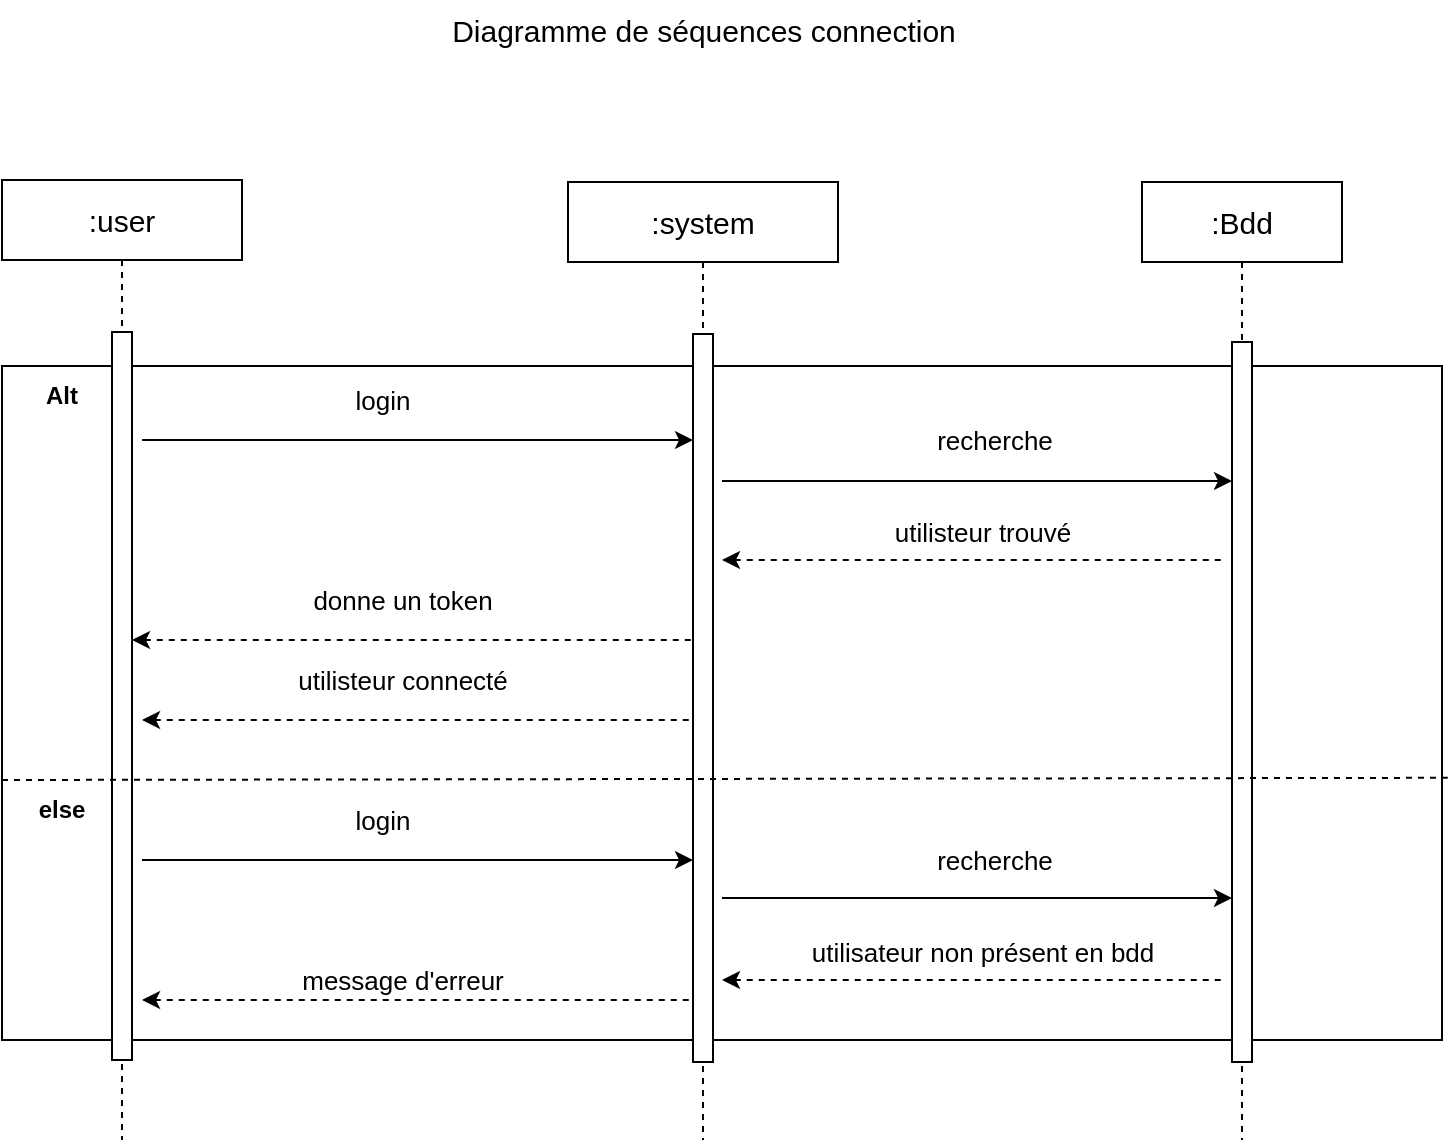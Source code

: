 <mxfile version="24.2.0" type="device">
  <diagram name="Page-1" id="2YBvvXClWsGukQMizWep">
    <mxGraphModel dx="1364" dy="759" grid="1" gridSize="10" guides="1" tooltips="1" connect="1" arrows="1" fold="1" page="1" pageScale="1" pageWidth="850" pageHeight="1100" math="0" shadow="0">
      <root>
        <mxCell id="0" />
        <mxCell id="1" parent="0" />
        <mxCell id="0C-G54YOIwX8pN_zbaVP-4" value="" style="rounded=0;whiteSpace=wrap;html=1;" vertex="1" parent="1">
          <mxGeometry x="40" y="213" width="720" height="337" as="geometry" />
        </mxCell>
        <mxCell id="0C-G54YOIwX8pN_zbaVP-11" value="" style="endArrow=classic;html=1;rounded=0;" edge="1" parent="1">
          <mxGeometry width="50" height="50" relative="1" as="geometry">
            <mxPoint x="110" y="250" as="sourcePoint" />
            <mxPoint x="385.5" y="250" as="targetPoint" />
          </mxGeometry>
        </mxCell>
        <mxCell id="0C-G54YOIwX8pN_zbaVP-13" value="&lt;font style=&quot;font-size: 13px;&quot;&gt;login&lt;/font&gt;" style="edgeLabel;html=1;align=center;verticalAlign=middle;resizable=0;points=[];" vertex="1" connectable="0" parent="0C-G54YOIwX8pN_zbaVP-11">
          <mxGeometry x="-0.103" y="3" relative="1" as="geometry">
            <mxPoint x="-4" y="-17" as="offset" />
          </mxGeometry>
        </mxCell>
        <mxCell id="0C-G54YOIwX8pN_zbaVP-15" value="&lt;span style=&quot;font-size: 13px;&quot;&gt;recherche&lt;/span&gt;" style="edgeLabel;html=1;align=center;verticalAlign=middle;resizable=0;points=[];" vertex="1" connectable="0" parent="0C-G54YOIwX8pN_zbaVP-11">
          <mxGeometry x="-0.103" y="3" relative="1" as="geometry">
            <mxPoint x="302" y="3" as="offset" />
          </mxGeometry>
        </mxCell>
        <mxCell id="0C-G54YOIwX8pN_zbaVP-18" value="&lt;span style=&quot;font-size: 13px;&quot;&gt;utilisteur trouvé&lt;/span&gt;" style="edgeLabel;html=1;align=center;verticalAlign=middle;resizable=0;points=[];" vertex="1" connectable="0" parent="0C-G54YOIwX8pN_zbaVP-11">
          <mxGeometry x="-0.103" y="3" relative="1" as="geometry">
            <mxPoint x="296" y="49" as="offset" />
          </mxGeometry>
        </mxCell>
        <mxCell id="0C-G54YOIwX8pN_zbaVP-19" value="&lt;span style=&quot;font-size: 13px;&quot;&gt;donne un token&lt;/span&gt;" style="edgeLabel;html=1;align=center;verticalAlign=middle;resizable=0;points=[];" vertex="1" connectable="0" parent="0C-G54YOIwX8pN_zbaVP-11">
          <mxGeometry x="-0.103" y="3" relative="1" as="geometry">
            <mxPoint x="6" y="83" as="offset" />
          </mxGeometry>
        </mxCell>
        <mxCell id="0C-G54YOIwX8pN_zbaVP-22" value="&lt;span style=&quot;font-size: 13px;&quot;&gt;utilisteur connecté&lt;/span&gt;" style="edgeLabel;html=1;align=center;verticalAlign=middle;resizable=0;points=[];" vertex="1" connectable="0" parent="0C-G54YOIwX8pN_zbaVP-11">
          <mxGeometry x="-0.103" y="3" relative="1" as="geometry">
            <mxPoint x="6" y="123" as="offset" />
          </mxGeometry>
        </mxCell>
        <mxCell id="0C-G54YOIwX8pN_zbaVP-60" value="&lt;span style=&quot;font-size: 13px;&quot;&gt;message d&#39;erreur&lt;/span&gt;" style="edgeLabel;html=1;align=center;verticalAlign=middle;resizable=0;points=[];" vertex="1" connectable="0" parent="0C-G54YOIwX8pN_zbaVP-11">
          <mxGeometry x="-0.103" y="3" relative="1" as="geometry">
            <mxPoint x="6" y="273" as="offset" />
          </mxGeometry>
        </mxCell>
        <mxCell id="0C-G54YOIwX8pN_zbaVP-12" value="" style="endArrow=classic;html=1;rounded=0;" edge="1" parent="1">
          <mxGeometry width="50" height="50" relative="1" as="geometry">
            <mxPoint x="400" y="270.5" as="sourcePoint" />
            <mxPoint x="655" y="270.5" as="targetPoint" />
            <Array as="points">
              <mxPoint x="485" y="270.5" />
            </Array>
          </mxGeometry>
        </mxCell>
        <mxCell id="0C-G54YOIwX8pN_zbaVP-16" value="" style="endArrow=none;dashed=1;html=1;rounded=0;startArrow=classic;startFill=1;" edge="1" parent="1">
          <mxGeometry width="50" height="50" relative="1" as="geometry">
            <mxPoint x="105" y="350" as="sourcePoint" />
            <mxPoint x="385.5" y="350" as="targetPoint" />
          </mxGeometry>
        </mxCell>
        <mxCell id="0C-G54YOIwX8pN_zbaVP-17" value="" style="endArrow=none;dashed=1;html=1;rounded=0;startArrow=classic;startFill=1;" edge="1" parent="1">
          <mxGeometry width="50" height="50" relative="1" as="geometry">
            <mxPoint x="400" y="310" as="sourcePoint" />
            <mxPoint x="650" y="310" as="targetPoint" />
          </mxGeometry>
        </mxCell>
        <mxCell id="0C-G54YOIwX8pN_zbaVP-21" value="" style="endArrow=none;dashed=1;html=1;rounded=0;startArrow=classic;startFill=1;" edge="1" parent="1">
          <mxGeometry width="50" height="50" relative="1" as="geometry">
            <mxPoint x="110" y="390" as="sourcePoint" />
            <mxPoint x="385.5" y="390" as="targetPoint" />
          </mxGeometry>
        </mxCell>
        <mxCell id="0C-G54YOIwX8pN_zbaVP-38" value="&lt;font style=&quot;font-size: 15px;&quot;&gt;:user&lt;/font&gt;" style="shape=umlLifeline;perimeter=lifelinePerimeter;whiteSpace=wrap;html=1;container=0;dropTarget=0;collapsible=0;recursiveResize=0;outlineConnect=0;portConstraint=eastwest;newEdgeStyle={&quot;edgeStyle&quot;:&quot;elbowEdgeStyle&quot;,&quot;elbow&quot;:&quot;vertical&quot;,&quot;curved&quot;:0,&quot;rounded&quot;:0};" vertex="1" parent="1">
          <mxGeometry x="40" y="120" width="120" height="480" as="geometry" />
        </mxCell>
        <mxCell id="0C-G54YOIwX8pN_zbaVP-39" value="" style="html=1;points=[];perimeter=orthogonalPerimeter;outlineConnect=0;targetShapes=umlLifeline;portConstraint=eastwest;newEdgeStyle={&quot;edgeStyle&quot;:&quot;elbowEdgeStyle&quot;,&quot;elbow&quot;:&quot;vertical&quot;,&quot;curved&quot;:0,&quot;rounded&quot;:0};" vertex="1" parent="0C-G54YOIwX8pN_zbaVP-38">
          <mxGeometry x="55" y="76" width="10" height="364" as="geometry" />
        </mxCell>
        <mxCell id="0C-G54YOIwX8pN_zbaVP-41" value="&lt;font style=&quot;font-size: 15px;&quot;&gt;:system&lt;/font&gt;" style="shape=umlLifeline;perimeter=lifelinePerimeter;whiteSpace=wrap;html=1;container=0;dropTarget=0;collapsible=0;recursiveResize=0;outlineConnect=0;portConstraint=eastwest;newEdgeStyle={&quot;edgeStyle&quot;:&quot;elbowEdgeStyle&quot;,&quot;elbow&quot;:&quot;vertical&quot;,&quot;curved&quot;:0,&quot;rounded&quot;:0};" vertex="1" parent="1">
          <mxGeometry x="323" y="121" width="135" height="479" as="geometry" />
        </mxCell>
        <mxCell id="0C-G54YOIwX8pN_zbaVP-42" value="" style="html=1;points=[];perimeter=orthogonalPerimeter;outlineConnect=0;targetShapes=umlLifeline;portConstraint=eastwest;newEdgeStyle={&quot;edgeStyle&quot;:&quot;elbowEdgeStyle&quot;,&quot;elbow&quot;:&quot;vertical&quot;,&quot;curved&quot;:0,&quot;rounded&quot;:0};" vertex="1" parent="0C-G54YOIwX8pN_zbaVP-41">
          <mxGeometry x="62.5" y="76" width="10" height="364" as="geometry" />
        </mxCell>
        <mxCell id="0C-G54YOIwX8pN_zbaVP-44" value="&lt;font style=&quot;font-size: 15px;&quot;&gt;:Bdd&lt;/font&gt;" style="shape=umlLifeline;perimeter=lifelinePerimeter;whiteSpace=wrap;html=1;container=0;dropTarget=0;collapsible=0;recursiveResize=0;outlineConnect=0;portConstraint=eastwest;newEdgeStyle={&quot;edgeStyle&quot;:&quot;elbowEdgeStyle&quot;,&quot;elbow&quot;:&quot;vertical&quot;,&quot;curved&quot;:0,&quot;rounded&quot;:0};" vertex="1" parent="1">
          <mxGeometry x="610" y="121" width="100" height="479" as="geometry" />
        </mxCell>
        <mxCell id="0C-G54YOIwX8pN_zbaVP-45" value="" style="html=1;points=[];perimeter=orthogonalPerimeter;outlineConnect=0;targetShapes=umlLifeline;portConstraint=eastwest;newEdgeStyle={&quot;edgeStyle&quot;:&quot;elbowEdgeStyle&quot;,&quot;elbow&quot;:&quot;vertical&quot;,&quot;curved&quot;:0,&quot;rounded&quot;:0};" vertex="1" parent="0C-G54YOIwX8pN_zbaVP-44">
          <mxGeometry x="45" y="80" width="10" height="360" as="geometry" />
        </mxCell>
        <mxCell id="0C-G54YOIwX8pN_zbaVP-47" value="" style="endArrow=classic;html=1;rounded=0;" edge="1" parent="1">
          <mxGeometry width="50" height="50" relative="1" as="geometry">
            <mxPoint x="110" y="460" as="sourcePoint" />
            <mxPoint x="385.5" y="460" as="targetPoint" />
          </mxGeometry>
        </mxCell>
        <mxCell id="0C-G54YOIwX8pN_zbaVP-48" value="&lt;font style=&quot;font-size: 13px;&quot;&gt;login&lt;/font&gt;" style="edgeLabel;html=1;align=center;verticalAlign=middle;resizable=0;points=[];" vertex="1" connectable="0" parent="0C-G54YOIwX8pN_zbaVP-47">
          <mxGeometry x="-0.103" y="3" relative="1" as="geometry">
            <mxPoint x="-4" y="-17" as="offset" />
          </mxGeometry>
        </mxCell>
        <mxCell id="0C-G54YOIwX8pN_zbaVP-49" value="&lt;span style=&quot;font-size: 13px;&quot;&gt;recherche&lt;/span&gt;" style="edgeLabel;html=1;align=center;verticalAlign=middle;resizable=0;points=[];" vertex="1" connectable="0" parent="0C-G54YOIwX8pN_zbaVP-47">
          <mxGeometry x="-0.103" y="3" relative="1" as="geometry">
            <mxPoint x="302" y="3" as="offset" />
          </mxGeometry>
        </mxCell>
        <mxCell id="0C-G54YOIwX8pN_zbaVP-50" value="&lt;span style=&quot;font-size: 13px;&quot;&gt;utilisateur non présent en bdd&lt;/span&gt;" style="edgeLabel;html=1;align=center;verticalAlign=middle;resizable=0;points=[];" vertex="1" connectable="0" parent="0C-G54YOIwX8pN_zbaVP-47">
          <mxGeometry x="-0.103" y="3" relative="1" as="geometry">
            <mxPoint x="296" y="49" as="offset" />
          </mxGeometry>
        </mxCell>
        <mxCell id="0C-G54YOIwX8pN_zbaVP-53" value="" style="endArrow=none;dashed=1;html=1;rounded=0;entryX=1.004;entryY=0.611;entryDx=0;entryDy=0;entryPerimeter=0;" edge="1" parent="1" target="0C-G54YOIwX8pN_zbaVP-4">
          <mxGeometry width="50" height="50" relative="1" as="geometry">
            <mxPoint x="40" y="420" as="sourcePoint" />
            <mxPoint x="450" y="470" as="targetPoint" />
          </mxGeometry>
        </mxCell>
        <mxCell id="0C-G54YOIwX8pN_zbaVP-56" value="&lt;font style=&quot;font-size: 15px;&quot;&gt;Diagramme de séquences connection&lt;/font&gt;" style="text;html=1;align=center;verticalAlign=middle;whiteSpace=wrap;rounded=0;" vertex="1" parent="1">
          <mxGeometry x="260.5" y="30" width="260" height="30" as="geometry" />
        </mxCell>
        <mxCell id="0C-G54YOIwX8pN_zbaVP-57" value="" style="endArrow=classic;html=1;rounded=0;" edge="1" parent="1">
          <mxGeometry width="50" height="50" relative="1" as="geometry">
            <mxPoint x="400" y="479" as="sourcePoint" />
            <mxPoint x="655" y="479" as="targetPoint" />
          </mxGeometry>
        </mxCell>
        <mxCell id="0C-G54YOIwX8pN_zbaVP-58" value="" style="endArrow=none;dashed=1;html=1;rounded=0;startArrow=classic;startFill=1;" edge="1" parent="1">
          <mxGeometry width="50" height="50" relative="1" as="geometry">
            <mxPoint x="400" y="520" as="sourcePoint" />
            <mxPoint x="650" y="520" as="targetPoint" />
          </mxGeometry>
        </mxCell>
        <mxCell id="0C-G54YOIwX8pN_zbaVP-59" value="" style="endArrow=none;dashed=1;html=1;rounded=0;startArrow=classic;startFill=1;" edge="1" parent="1">
          <mxGeometry width="50" height="50" relative="1" as="geometry">
            <mxPoint x="110" y="530" as="sourcePoint" />
            <mxPoint x="385.5" y="530" as="targetPoint" />
          </mxGeometry>
        </mxCell>
        <mxCell id="0C-G54YOIwX8pN_zbaVP-62" value="&lt;b&gt;else&lt;/b&gt;" style="text;html=1;align=center;verticalAlign=middle;whiteSpace=wrap;rounded=0;" vertex="1" parent="1">
          <mxGeometry x="40" y="420" width="60" height="30" as="geometry" />
        </mxCell>
        <mxCell id="0C-G54YOIwX8pN_zbaVP-63" value="&lt;b&gt;Alt&lt;/b&gt;" style="text;html=1;align=center;verticalAlign=middle;whiteSpace=wrap;rounded=0;" vertex="1" parent="1">
          <mxGeometry x="40" y="213" width="60" height="30" as="geometry" />
        </mxCell>
      </root>
    </mxGraphModel>
  </diagram>
</mxfile>
